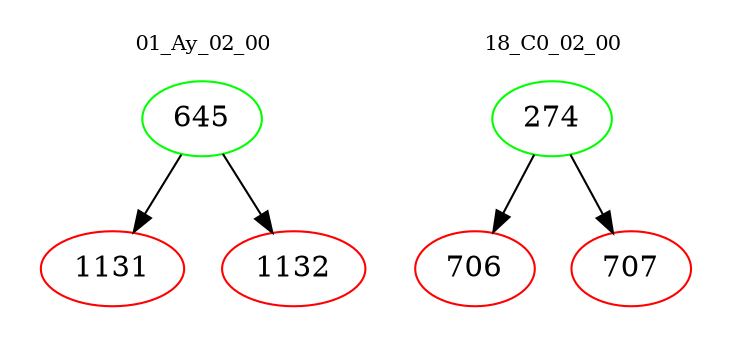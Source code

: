 digraph{
subgraph cluster_0 {
color = white
label = "01_Ay_02_00";
fontsize=10;
T0_645 [label="645", color="green"]
T0_645 -> T0_1131 [color="black"]
T0_1131 [label="1131", color="red"]
T0_645 -> T0_1132 [color="black"]
T0_1132 [label="1132", color="red"]
}
subgraph cluster_1 {
color = white
label = "18_C0_02_00";
fontsize=10;
T1_274 [label="274", color="green"]
T1_274 -> T1_706 [color="black"]
T1_706 [label="706", color="red"]
T1_274 -> T1_707 [color="black"]
T1_707 [label="707", color="red"]
}
}
